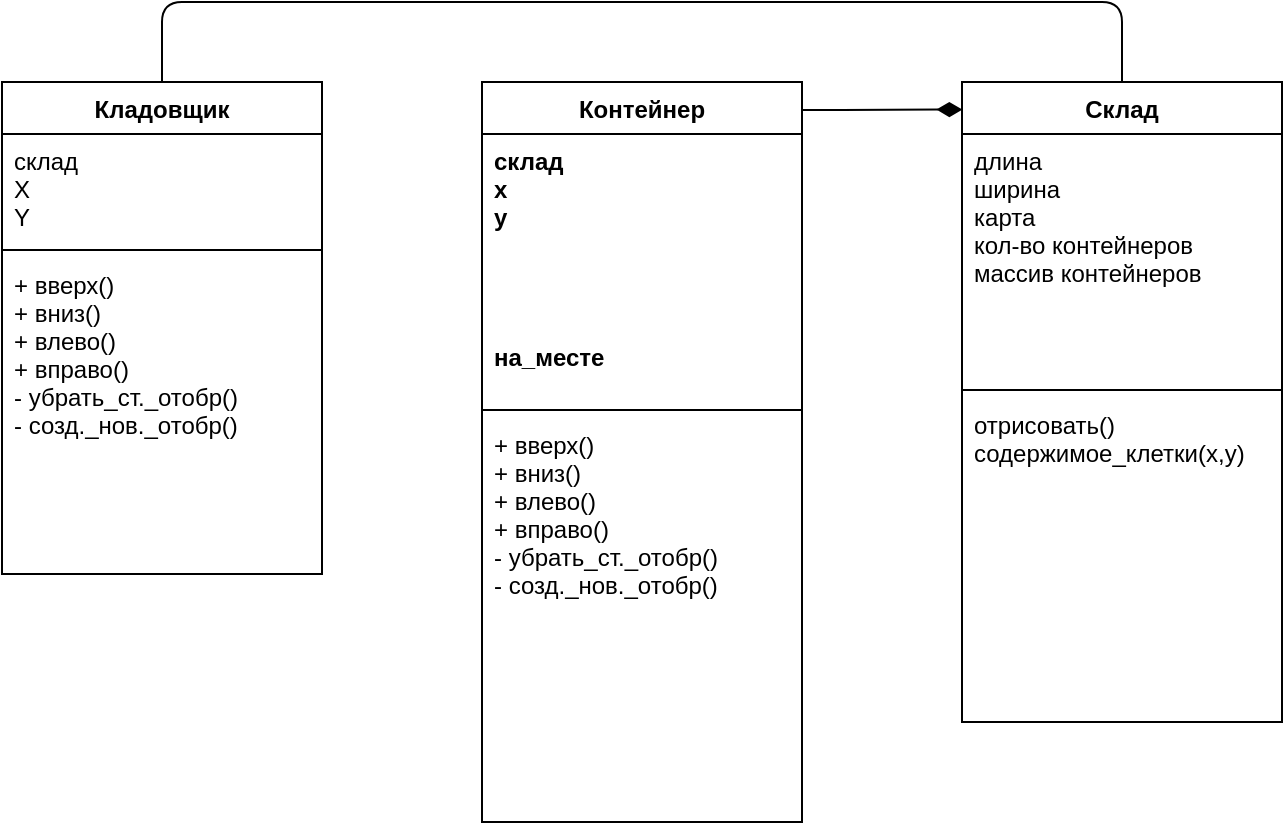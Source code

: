 <mxfile>
    <diagram id="OPX5ZBhd13ITv0aKrupN" name="Page-1">
        <mxGraphModel dx="97" dy="575" grid="1" gridSize="10" guides="1" tooltips="1" connect="1" arrows="1" fold="1" page="0" pageScale="1" pageWidth="827" pageHeight="1169" math="0" shadow="0">
            <root>
                <mxCell id="0"/>
                <mxCell id="1" parent="0"/>
                <mxCell id="12" value="Склад" style="swimlane;fontStyle=1;align=center;verticalAlign=top;childLayout=stackLayout;horizontal=1;startSize=26;horizontalStack=0;resizeParent=1;resizeParentMax=0;resizeLast=0;collapsible=1;marginBottom=0;" vertex="1" parent="1">
                    <mxGeometry x="640" y="80" width="160" height="320" as="geometry"/>
                </mxCell>
                <mxCell id="13" value="длина&#10;ширина&#10;карта&#10;кол-во контейнеров&#10;массив контейнеров" style="text;strokeColor=none;fillColor=none;align=left;verticalAlign=top;spacingLeft=4;spacingRight=4;overflow=hidden;rotatable=0;points=[[0,0.5],[1,0.5]];portConstraint=eastwest;" vertex="1" parent="12">
                    <mxGeometry y="26" width="160" height="124" as="geometry"/>
                </mxCell>
                <mxCell id="14" value="" style="line;strokeWidth=1;fillColor=none;align=left;verticalAlign=middle;spacingTop=-1;spacingLeft=3;spacingRight=3;rotatable=0;labelPosition=right;points=[];portConstraint=eastwest;" vertex="1" parent="12">
                    <mxGeometry y="150" width="160" height="8" as="geometry"/>
                </mxCell>
                <mxCell id="15" value="отрисовать()&#10;содержимое_клетки(x,y)" style="text;strokeColor=none;fillColor=none;align=left;verticalAlign=top;spacingLeft=4;spacingRight=4;overflow=hidden;rotatable=0;points=[[0,0.5],[1,0.5]];portConstraint=eastwest;" vertex="1" parent="12">
                    <mxGeometry y="158" width="160" height="162" as="geometry"/>
                </mxCell>
                <mxCell id="27" style="edgeStyle=orthogonalEdgeStyle;html=1;entryX=0.001;entryY=0.043;entryDx=0;entryDy=0;entryPerimeter=0;endArrow=diamondThin;endFill=1;startSize=0;endSize=10;strokeWidth=1;" edge="1" parent="1" source="17" target="12">
                    <mxGeometry relative="1" as="geometry">
                        <Array as="points">
                            <mxPoint x="570" y="94"/>
                            <mxPoint x="570" y="94"/>
                        </Array>
                    </mxGeometry>
                </mxCell>
                <mxCell id="17" value="Контейнер" style="swimlane;fontStyle=1;align=center;verticalAlign=top;childLayout=stackLayout;horizontal=1;startSize=26;horizontalStack=0;resizeParent=1;resizeParentMax=0;resizeLast=0;collapsible=1;marginBottom=0;" vertex="1" parent="1">
                    <mxGeometry x="400" y="80" width="160" height="370" as="geometry"/>
                </mxCell>
                <mxCell id="18" value="склад&#10;x&#10;y&#10;&#10;&#10;&#10;&#10;на_месте" style="text;strokeColor=none;fillColor=none;align=left;verticalAlign=top;spacingLeft=4;spacingRight=4;overflow=hidden;rotatable=0;points=[[0,0.5],[1,0.5]];portConstraint=eastwest;fontStyle=1" vertex="1" parent="17">
                    <mxGeometry y="26" width="160" height="134" as="geometry"/>
                </mxCell>
                <mxCell id="19" value="" style="line;strokeWidth=1;fillColor=none;align=left;verticalAlign=middle;spacingTop=-1;spacingLeft=3;spacingRight=3;rotatable=0;labelPosition=right;points=[];portConstraint=eastwest;" vertex="1" parent="17">
                    <mxGeometry y="160" width="160" height="8" as="geometry"/>
                </mxCell>
                <mxCell id="20" value="+ вверх()&#10;+ вниз()&#10;+ влево()&#10;+ вправо()&#10;- убрать_ст._отобр()&#10;- созд._нов._отобр()" style="text;strokeColor=none;fillColor=none;align=left;verticalAlign=top;spacingLeft=4;spacingRight=4;overflow=hidden;rotatable=0;points=[[0,0.5],[1,0.5]];portConstraint=eastwest;" vertex="1" parent="17">
                    <mxGeometry y="168" width="160" height="202" as="geometry"/>
                </mxCell>
                <mxCell id="25" style="edgeStyle=orthogonalEdgeStyle;html=1;entryX=0.5;entryY=0;entryDx=0;entryDy=0;endArrow=none;endFill=0;startSize=0;endSize=10;strokeWidth=1;" edge="1" parent="1" source="21" target="12">
                    <mxGeometry relative="1" as="geometry">
                        <Array as="points">
                            <mxPoint x="240" y="40"/>
                            <mxPoint x="720" y="40"/>
                        </Array>
                    </mxGeometry>
                </mxCell>
                <mxCell id="21" value="Кладовщик" style="swimlane;fontStyle=1;align=center;verticalAlign=top;childLayout=stackLayout;horizontal=1;startSize=26;horizontalStack=0;resizeParent=1;resizeParentMax=0;resizeLast=0;collapsible=1;marginBottom=0;" vertex="1" parent="1">
                    <mxGeometry x="160" y="80" width="160" height="246" as="geometry"/>
                </mxCell>
                <mxCell id="22" value="склад&#10;X&#10;Y&#10;" style="text;strokeColor=none;fillColor=none;align=left;verticalAlign=top;spacingLeft=4;spacingRight=4;overflow=hidden;rotatable=0;points=[[0,0.5],[1,0.5]];portConstraint=eastwest;" vertex="1" parent="21">
                    <mxGeometry y="26" width="160" height="54" as="geometry"/>
                </mxCell>
                <mxCell id="23" value="" style="line;strokeWidth=1;fillColor=none;align=left;verticalAlign=middle;spacingTop=-1;spacingLeft=3;spacingRight=3;rotatable=0;labelPosition=right;points=[];portConstraint=eastwest;" vertex="1" parent="21">
                    <mxGeometry y="80" width="160" height="8" as="geometry"/>
                </mxCell>
                <mxCell id="24" value="+ вверх()&#10;+ вниз()&#10;+ влево()&#10;+ вправо()&#10;- убрать_ст._отобр()&#10;- созд._нов._отобр()" style="text;strokeColor=none;fillColor=none;align=left;verticalAlign=top;spacingLeft=4;spacingRight=4;overflow=hidden;rotatable=0;points=[[0,0.5],[1,0.5]];portConstraint=eastwest;" vertex="1" parent="21">
                    <mxGeometry y="88" width="160" height="158" as="geometry"/>
                </mxCell>
            </root>
        </mxGraphModel>
    </diagram>
</mxfile>